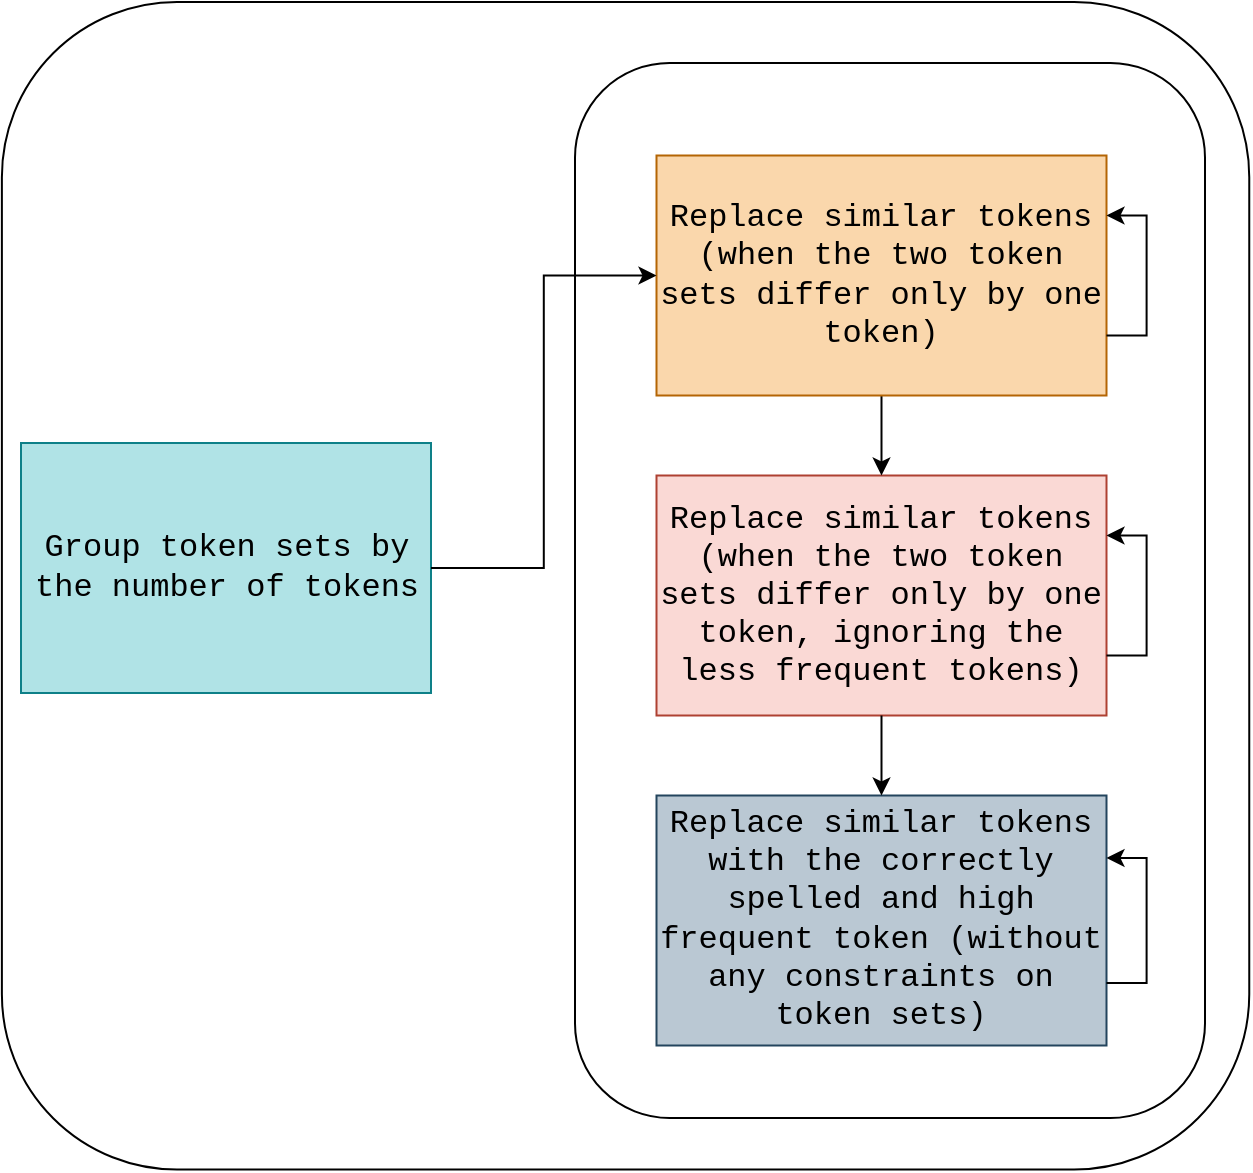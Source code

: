 <mxfile version="16.5.1" type="device"><diagram id="-WpAgOZty_s6pSuOr8Lp" name="Page-1"><mxGraphModel dx="1298" dy="811" grid="1" gridSize="10" guides="1" tooltips="1" connect="1" arrows="1" fold="1" page="1" pageScale="1" pageWidth="1169" pageHeight="827" math="0" shadow="0"><root><mxCell id="0"/><mxCell id="1" parent="0"/><mxCell id="WrpDWyVT8-sYWLLY2iU6-33" value="" style="group" vertex="1" connectable="0" parent="1"><mxGeometry x="264.94" y="114" width="623.69" height="583.75" as="geometry"/></mxCell><mxCell id="WrpDWyVT8-sYWLLY2iU6-20" value="" style="rounded=1;whiteSpace=wrap;html=1;fillColor=none;rotation=-90;container=0;" vertex="1" parent="WrpDWyVT8-sYWLLY2iU6-33"><mxGeometry x="19.97" y="-19.97" width="583.75" height="623.69" as="geometry"/></mxCell><mxCell id="WrpDWyVT8-sYWLLY2iU6-3" value="Group token sets by the number of tokens" style="rounded=0;whiteSpace=wrap;html=1;direction=west;flipH=0;flipV=1;fillColor=#b0e3e6;strokeColor=#0e8088;fontSize=16;fontFamily=Courier New;" vertex="1" parent="WrpDWyVT8-sYWLLY2iU6-33"><mxGeometry x="9.56" y="220.5" width="205" height="125" as="geometry"/></mxCell><mxCell id="WrpDWyVT8-sYWLLY2iU6-28" value="" style="group" vertex="1" connectable="0" parent="WrpDWyVT8-sYWLLY2iU6-33"><mxGeometry x="286.56" y="30.5" width="315" height="527.5" as="geometry"/></mxCell><mxCell id="WrpDWyVT8-sYWLLY2iU6-2" value="" style="rounded=1;whiteSpace=wrap;html=1;fillColor=none;rotation=-90;container=0;" vertex="1" parent="WrpDWyVT8-sYWLLY2iU6-28"><mxGeometry x="-106.25" y="106.25" width="527.5" height="315" as="geometry"/></mxCell><mxCell id="WrpDWyVT8-sYWLLY2iU6-4" value="Replace similar tokens (when the two token sets differ only by one token, ignoring the less frequent tokens)" style="rounded=0;whiteSpace=wrap;html=1;direction=west;flipH=0;flipV=1;fillColor=#fad9d5;strokeColor=#ae4132;fontSize=16;fontFamily=Courier New;" vertex="1" parent="WrpDWyVT8-sYWLLY2iU6-28"><mxGeometry x="40.75" y="206.25" width="225" height="120" as="geometry"/></mxCell><mxCell id="WrpDWyVT8-sYWLLY2iU6-5" value="Replace similar tokens with the correctly spelled and high frequent token (without any constraints on token sets)" style="rounded=0;whiteSpace=wrap;html=1;direction=west;flipH=0;flipV=1;fillColor=#bac8d3;strokeColor=#23445d;fontSize=16;fontFamily=Courier New;" vertex="1" parent="WrpDWyVT8-sYWLLY2iU6-28"><mxGeometry x="40.75" y="366.25" width="225" height="125" as="geometry"/></mxCell><mxCell id="WrpDWyVT8-sYWLLY2iU6-22" style="edgeStyle=orthogonalEdgeStyle;rounded=0;orthogonalLoop=1;jettySize=auto;html=1;exitX=0.5;exitY=0;exitDx=0;exitDy=0;" edge="1" parent="WrpDWyVT8-sYWLLY2iU6-28" source="WrpDWyVT8-sYWLLY2iU6-12" target="WrpDWyVT8-sYWLLY2iU6-4"><mxGeometry relative="1" as="geometry"/></mxCell><mxCell id="WrpDWyVT8-sYWLLY2iU6-12" value="Replace similar tokens (when the two token sets differ only by one token)" style="rounded=0;whiteSpace=wrap;html=1;direction=west;flipH=0;flipV=1;fillColor=#fad7ac;strokeColor=#b46504;fontSize=16;fontFamily=Courier New;" vertex="1" parent="WrpDWyVT8-sYWLLY2iU6-28"><mxGeometry x="40.75" y="46.25" width="225" height="120" as="geometry"/></mxCell><mxCell id="WrpDWyVT8-sYWLLY2iU6-16" style="edgeStyle=orthogonalEdgeStyle;rounded=0;orthogonalLoop=1;jettySize=auto;html=1;exitX=0;exitY=0.25;exitDx=0;exitDy=0;entryX=0;entryY=0.75;entryDx=0;entryDy=0;" edge="1" parent="WrpDWyVT8-sYWLLY2iU6-28" source="WrpDWyVT8-sYWLLY2iU6-12" target="WrpDWyVT8-sYWLLY2iU6-12"><mxGeometry relative="1" as="geometry"/></mxCell><mxCell id="WrpDWyVT8-sYWLLY2iU6-17" style="edgeStyle=orthogonalEdgeStyle;rounded=0;orthogonalLoop=1;jettySize=auto;html=1;exitX=0;exitY=0.25;exitDx=0;exitDy=0;entryX=0;entryY=0.75;entryDx=0;entryDy=0;" edge="1" parent="WrpDWyVT8-sYWLLY2iU6-28" source="WrpDWyVT8-sYWLLY2iU6-4" target="WrpDWyVT8-sYWLLY2iU6-4"><mxGeometry relative="1" as="geometry"/></mxCell><mxCell id="WrpDWyVT8-sYWLLY2iU6-15" style="edgeStyle=orthogonalEdgeStyle;rounded=0;orthogonalLoop=1;jettySize=auto;html=1;exitX=0.5;exitY=0;exitDx=0;exitDy=0;entryX=0.5;entryY=1;entryDx=0;entryDy=0;" edge="1" parent="WrpDWyVT8-sYWLLY2iU6-28" source="WrpDWyVT8-sYWLLY2iU6-4" target="WrpDWyVT8-sYWLLY2iU6-5"><mxGeometry relative="1" as="geometry"/></mxCell><mxCell id="WrpDWyVT8-sYWLLY2iU6-19" style="edgeStyle=orthogonalEdgeStyle;rounded=0;orthogonalLoop=1;jettySize=auto;html=1;exitX=0;exitY=0.25;exitDx=0;exitDy=0;entryX=0;entryY=0.75;entryDx=0;entryDy=0;" edge="1" parent="WrpDWyVT8-sYWLLY2iU6-28" source="WrpDWyVT8-sYWLLY2iU6-5" target="WrpDWyVT8-sYWLLY2iU6-5"><mxGeometry relative="1" as="geometry"/></mxCell><mxCell id="WrpDWyVT8-sYWLLY2iU6-30" style="edgeStyle=orthogonalEdgeStyle;rounded=0;orthogonalLoop=1;jettySize=auto;html=1;exitX=0;exitY=0.5;exitDx=0;exitDy=0;entryX=1;entryY=0.5;entryDx=0;entryDy=0;" edge="1" parent="WrpDWyVT8-sYWLLY2iU6-33" source="WrpDWyVT8-sYWLLY2iU6-3" target="WrpDWyVT8-sYWLLY2iU6-12"><mxGeometry relative="1" as="geometry"/></mxCell></root></mxGraphModel></diagram></mxfile>